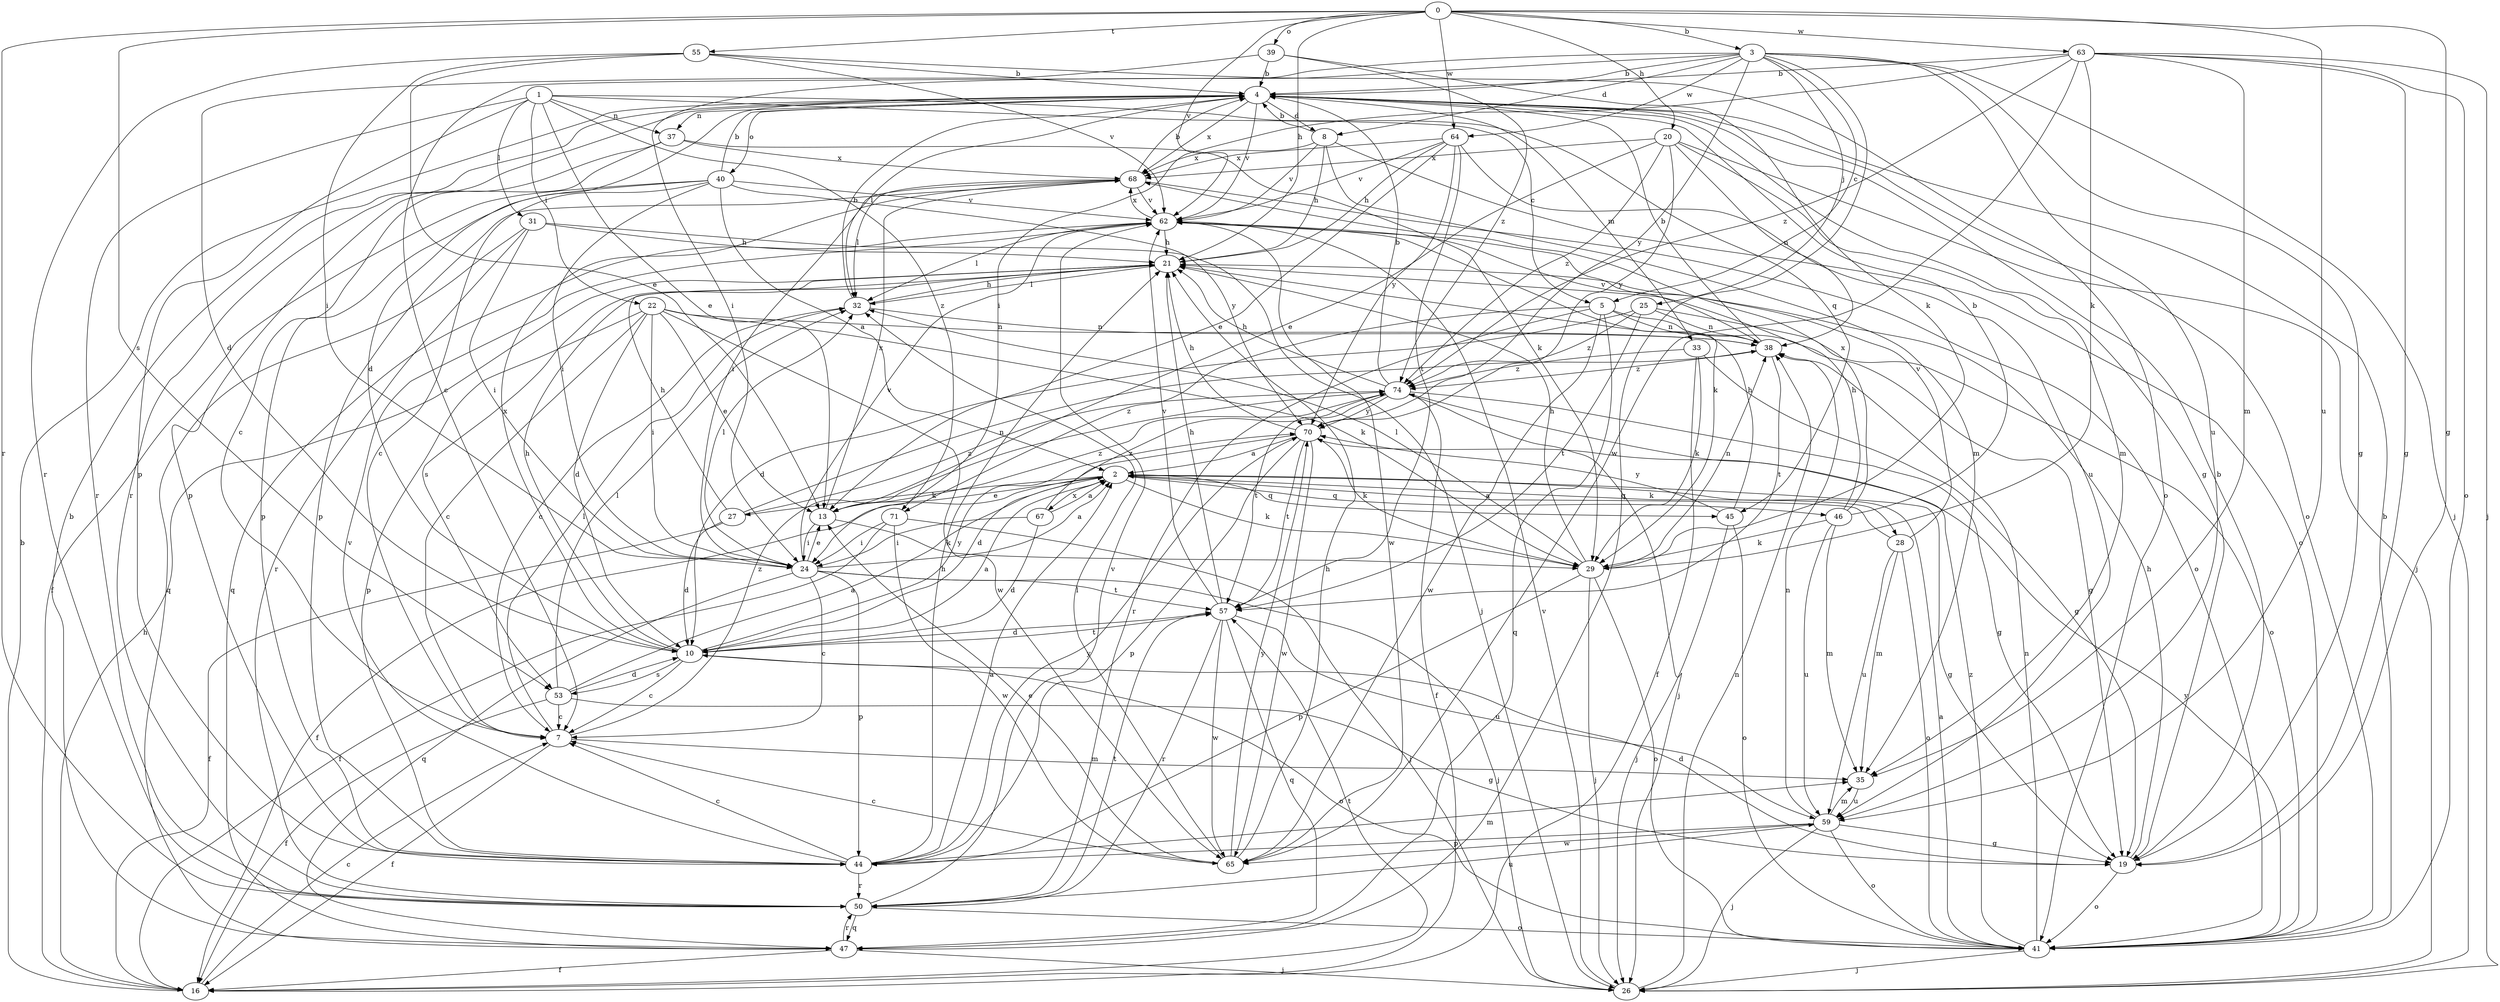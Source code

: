 strict digraph  {
0;
1;
2;
3;
4;
5;
7;
8;
10;
13;
16;
19;
20;
21;
22;
24;
25;
26;
27;
28;
29;
31;
32;
33;
35;
37;
38;
39;
40;
41;
44;
45;
46;
47;
50;
53;
55;
57;
59;
62;
63;
64;
65;
67;
68;
70;
71;
74;
0 -> 3  [label=b];
0 -> 19  [label=g];
0 -> 20  [label=h];
0 -> 21  [label=h];
0 -> 39  [label=o];
0 -> 50  [label=r];
0 -> 53  [label=s];
0 -> 55  [label=t];
0 -> 59  [label=u];
0 -> 62  [label=v];
0 -> 63  [label=w];
0 -> 64  [label=w];
1 -> 5  [label=c];
1 -> 13  [label=e];
1 -> 22  [label=i];
1 -> 31  [label=l];
1 -> 37  [label=n];
1 -> 44  [label=p];
1 -> 45  [label=q];
1 -> 50  [label=r];
1 -> 71  [label=z];
2 -> 13  [label=e];
2 -> 16  [label=f];
2 -> 19  [label=g];
2 -> 27  [label=k];
2 -> 28  [label=k];
2 -> 29  [label=k];
2 -> 45  [label=q];
2 -> 46  [label=q];
2 -> 67  [label=x];
3 -> 4  [label=b];
3 -> 5  [label=c];
3 -> 7  [label=c];
3 -> 8  [label=d];
3 -> 19  [label=g];
3 -> 24  [label=i];
3 -> 25  [label=j];
3 -> 26  [label=j];
3 -> 47  [label=q];
3 -> 59  [label=u];
3 -> 64  [label=w];
3 -> 70  [label=y];
4 -> 8  [label=d];
4 -> 10  [label=d];
4 -> 19  [label=g];
4 -> 32  [label=l];
4 -> 33  [label=m];
4 -> 37  [label=n];
4 -> 40  [label=o];
4 -> 41  [label=o];
4 -> 50  [label=r];
4 -> 62  [label=v];
4 -> 68  [label=x];
5 -> 19  [label=g];
5 -> 38  [label=n];
5 -> 47  [label=q];
5 -> 50  [label=r];
5 -> 65  [label=w];
5 -> 71  [label=z];
7 -> 16  [label=f];
7 -> 32  [label=l];
7 -> 35  [label=m];
7 -> 74  [label=z];
8 -> 4  [label=b];
8 -> 21  [label=h];
8 -> 35  [label=m];
8 -> 41  [label=o];
8 -> 62  [label=v];
8 -> 68  [label=x];
10 -> 2  [label=a];
10 -> 7  [label=c];
10 -> 21  [label=h];
10 -> 41  [label=o];
10 -> 53  [label=s];
10 -> 57  [label=t];
10 -> 68  [label=x];
10 -> 70  [label=y];
13 -> 24  [label=i];
13 -> 29  [label=k];
13 -> 68  [label=x];
13 -> 74  [label=z];
16 -> 4  [label=b];
16 -> 7  [label=c];
16 -> 21  [label=h];
16 -> 57  [label=t];
19 -> 4  [label=b];
19 -> 10  [label=d];
19 -> 21  [label=h];
19 -> 41  [label=o];
20 -> 13  [label=e];
20 -> 26  [label=j];
20 -> 35  [label=m];
20 -> 38  [label=n];
20 -> 68  [label=x];
20 -> 70  [label=y];
20 -> 74  [label=z];
21 -> 32  [label=l];
21 -> 53  [label=s];
22 -> 7  [label=c];
22 -> 10  [label=d];
22 -> 13  [label=e];
22 -> 24  [label=i];
22 -> 29  [label=k];
22 -> 38  [label=n];
22 -> 44  [label=p];
22 -> 65  [label=w];
24 -> 2  [label=a];
24 -> 7  [label=c];
24 -> 13  [label=e];
24 -> 26  [label=j];
24 -> 32  [label=l];
24 -> 44  [label=p];
24 -> 47  [label=q];
24 -> 57  [label=t];
24 -> 62  [label=v];
25 -> 10  [label=d];
25 -> 38  [label=n];
25 -> 41  [label=o];
25 -> 57  [label=t];
25 -> 74  [label=z];
26 -> 38  [label=n];
26 -> 62  [label=v];
27 -> 10  [label=d];
27 -> 16  [label=f];
27 -> 21  [label=h];
27 -> 38  [label=n];
27 -> 74  [label=z];
28 -> 2  [label=a];
28 -> 35  [label=m];
28 -> 41  [label=o];
28 -> 59  [label=u];
28 -> 62  [label=v];
29 -> 21  [label=h];
29 -> 26  [label=j];
29 -> 32  [label=l];
29 -> 38  [label=n];
29 -> 41  [label=o];
29 -> 44  [label=p];
31 -> 21  [label=h];
31 -> 24  [label=i];
31 -> 26  [label=j];
31 -> 47  [label=q];
31 -> 50  [label=r];
32 -> 4  [label=b];
32 -> 7  [label=c];
32 -> 21  [label=h];
32 -> 38  [label=n];
33 -> 16  [label=f];
33 -> 19  [label=g];
33 -> 29  [label=k];
33 -> 74  [label=z];
35 -> 59  [label=u];
37 -> 7  [label=c];
37 -> 29  [label=k];
37 -> 44  [label=p];
37 -> 68  [label=x];
38 -> 4  [label=b];
38 -> 57  [label=t];
38 -> 62  [label=v];
38 -> 74  [label=z];
39 -> 4  [label=b];
39 -> 10  [label=d];
39 -> 29  [label=k];
39 -> 74  [label=z];
40 -> 2  [label=a];
40 -> 4  [label=b];
40 -> 7  [label=c];
40 -> 16  [label=f];
40 -> 24  [label=i];
40 -> 44  [label=p];
40 -> 62  [label=v];
40 -> 70  [label=y];
41 -> 2  [label=a];
41 -> 4  [label=b];
41 -> 26  [label=j];
41 -> 38  [label=n];
41 -> 70  [label=y];
41 -> 74  [label=z];
44 -> 2  [label=a];
44 -> 7  [label=c];
44 -> 21  [label=h];
44 -> 35  [label=m];
44 -> 50  [label=r];
44 -> 62  [label=v];
44 -> 70  [label=y];
45 -> 21  [label=h];
45 -> 26  [label=j];
45 -> 41  [label=o];
45 -> 70  [label=y];
46 -> 4  [label=b];
46 -> 21  [label=h];
46 -> 29  [label=k];
46 -> 35  [label=m];
46 -> 59  [label=u];
46 -> 68  [label=x];
47 -> 4  [label=b];
47 -> 16  [label=f];
47 -> 26  [label=j];
47 -> 50  [label=r];
50 -> 41  [label=o];
50 -> 47  [label=q];
50 -> 57  [label=t];
50 -> 59  [label=u];
50 -> 62  [label=v];
53 -> 2  [label=a];
53 -> 7  [label=c];
53 -> 10  [label=d];
53 -> 16  [label=f];
53 -> 19  [label=g];
53 -> 32  [label=l];
55 -> 4  [label=b];
55 -> 13  [label=e];
55 -> 24  [label=i];
55 -> 41  [label=o];
55 -> 50  [label=r];
55 -> 62  [label=v];
57 -> 10  [label=d];
57 -> 21  [label=h];
57 -> 47  [label=q];
57 -> 50  [label=r];
57 -> 59  [label=u];
57 -> 62  [label=v];
57 -> 65  [label=w];
59 -> 19  [label=g];
59 -> 26  [label=j];
59 -> 35  [label=m];
59 -> 38  [label=n];
59 -> 41  [label=o];
59 -> 44  [label=p];
59 -> 65  [label=w];
62 -> 21  [label=h];
62 -> 29  [label=k];
62 -> 32  [label=l];
62 -> 47  [label=q];
62 -> 65  [label=w];
62 -> 68  [label=x];
63 -> 4  [label=b];
63 -> 19  [label=g];
63 -> 24  [label=i];
63 -> 26  [label=j];
63 -> 29  [label=k];
63 -> 35  [label=m];
63 -> 41  [label=o];
63 -> 65  [label=w];
63 -> 74  [label=z];
64 -> 13  [label=e];
64 -> 21  [label=h];
64 -> 57  [label=t];
64 -> 59  [label=u];
64 -> 62  [label=v];
64 -> 68  [label=x];
64 -> 70  [label=y];
65 -> 7  [label=c];
65 -> 13  [label=e];
65 -> 21  [label=h];
65 -> 32  [label=l];
65 -> 70  [label=y];
67 -> 2  [label=a];
67 -> 10  [label=d];
67 -> 24  [label=i];
67 -> 74  [label=z];
68 -> 4  [label=b];
68 -> 24  [label=i];
68 -> 32  [label=l];
68 -> 41  [label=o];
68 -> 44  [label=p];
68 -> 62  [label=v];
70 -> 2  [label=a];
70 -> 10  [label=d];
70 -> 21  [label=h];
70 -> 29  [label=k];
70 -> 44  [label=p];
70 -> 57  [label=t];
70 -> 65  [label=w];
71 -> 16  [label=f];
71 -> 24  [label=i];
71 -> 26  [label=j];
71 -> 65  [label=w];
74 -> 4  [label=b];
74 -> 16  [label=f];
74 -> 19  [label=g];
74 -> 21  [label=h];
74 -> 26  [label=j];
74 -> 57  [label=t];
74 -> 70  [label=y];
}
